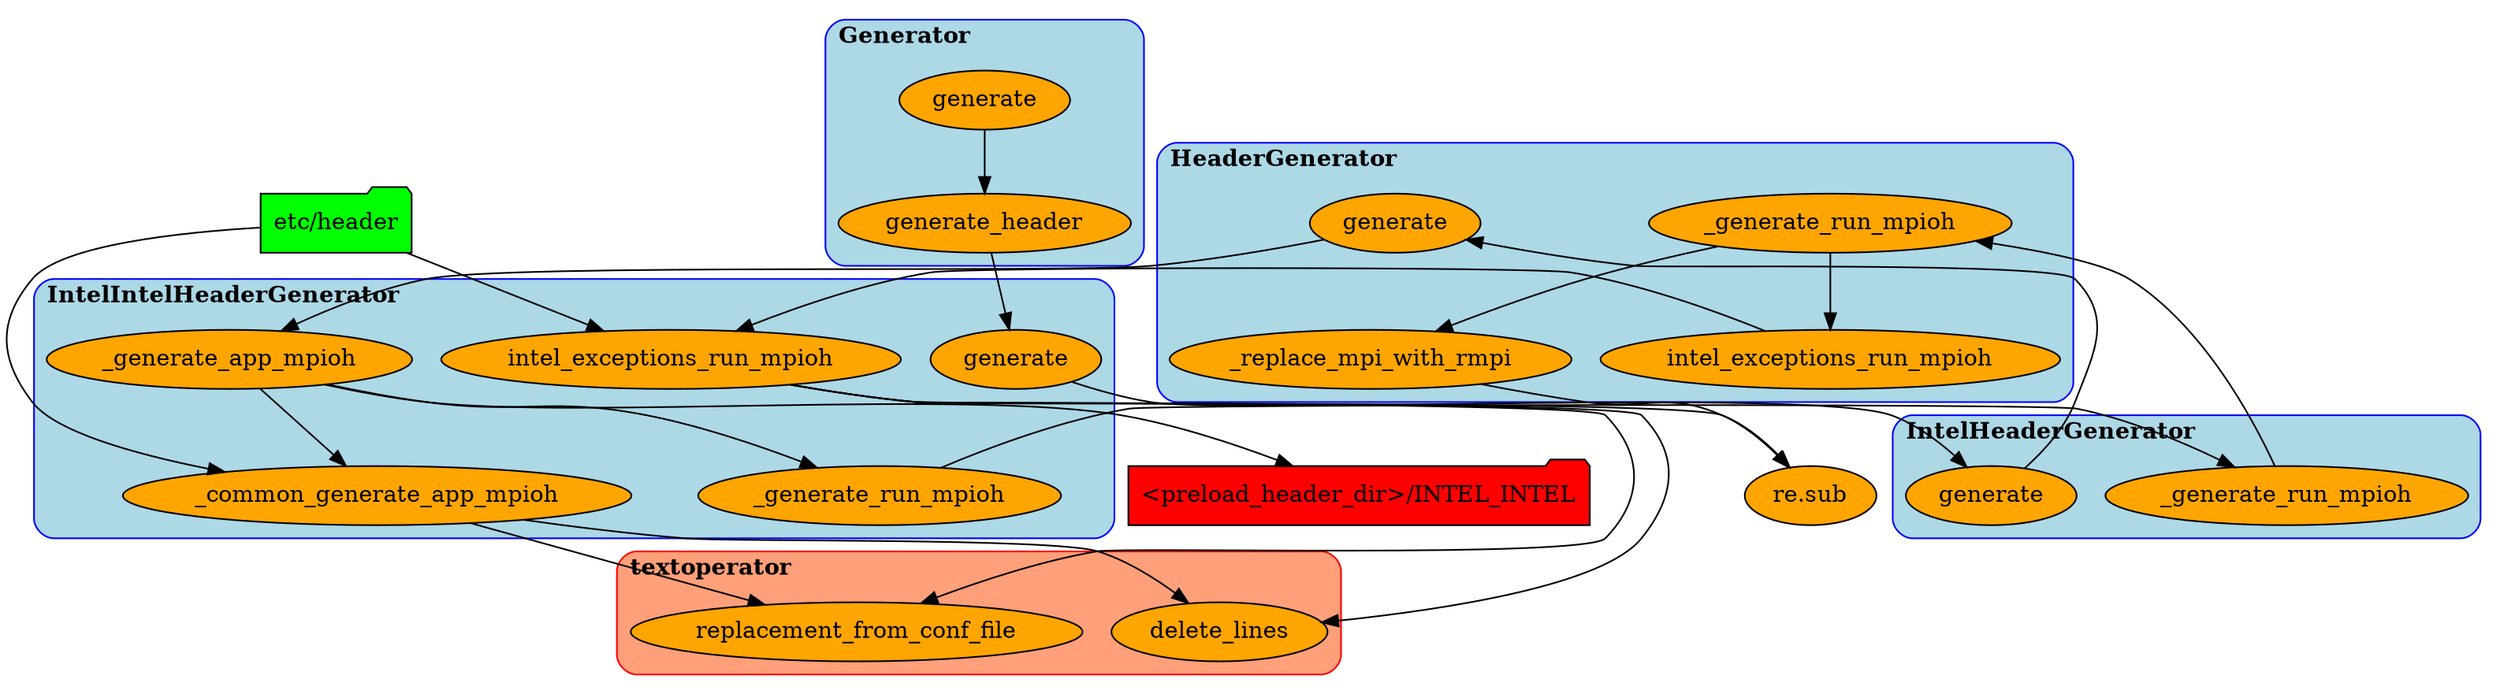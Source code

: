 digraph G {
    rankdir=TB;  // Orientation from top to bottom
    // rankdir=LB;  // Orientation from Rleft to right

    //
    // Classes definition:
    //
    subgraph cluster_class_Generator {
            label=<<B>Generator</B>>;
            labeljust="l";
            color=blue;
            style=rounded;
            bgcolor=lightblue;

            // Method definition: ellipse
            node [shape=ellipse, style=filled, fillcolor=orange];
            Generator_generate [label="generate"];
            Generator_generate_header [label="generate_header"];
            // Links
            Generator_generate -> Generator_generate_header;
    }
    subgraph cluster_class_IntelIntelHeaderGenerator {
            label=<<B>IntelIntelHeaderGenerator</B>>;
            labeljust="l";
            color=blue;
            style=rounded;
            bgcolor=lightblue;

            node [shape=parallelogram, style=filled, fillcolor=green];
            // Method definition: ellipse
            node [shape=ellipse, style=filled, fillcolor=orange];
            IntelIntelHeaderGenerator_generate [label="generate"];
            IntelIntelHeaderGenerator__generate_app_mpioh [label="_generate_app_mpioh"];
            IntelIntelHeaderGenerator__generate_run_mpioh [label="_generate_run_mpioh"];
            IntelIntelHeaderGenerator__common_generate_app_mpioh [label="_common_generate_app_mpioh"];
            IntelHeaderGenerator_intel_exceptions_run_mpioh [label="intel_exceptions_run_mpioh"]
            // Links
            IntelIntelHeaderGenerator__generate_app_mpioh -> IntelIntelHeaderGenerator__generate_run_mpioh;
            IntelIntelHeaderGenerator__generate_app_mpioh -> IntelIntelHeaderGenerator__common_generate_app_mpioh;

    }
    subgraph cluster_class_IntelHeaderGenerator {
            label=<<B>IntelHeaderGenerator</B>>;
            labeljust="l";
            color=blue;
            style=rounded;
            bgcolor=lightblue;

            // Method definition: ellipse
            node [shape=ellipse, style=filled, fillcolor=orange];
            IntelHeaderGenerator_generate [label="generate"];
            IntelHeaderGenerator__generate_run_mpioh [label="_generate_run_mpioh"];
    }
    subgraph cluster_class_HeaderGenerator {
            label=<<B>HeaderGenerator</B>>;
            labeljust="l";
            color=blue;
            style=rounded;
            bgcolor=lightblue;

            // Method definition: ellipse
            node [shape=ellipse, style=filled, fillcolor=orange];
            HeaderGenerator_generate [label="generate"];
            HeaderGenerator__generate_run_mpioh [label="_generate_run_mpioh"];
            HeaderGenerator__replace_mpi_with_rmpi [label="_replace_mpi_with_rmpi"];
            HeaderGenerator_intel_exceptions_run_mpioh [label="intel_exceptions_run_mpioh"]
            // Output: parallelogram
            // Links
            HeaderGenerator__generate_run_mpioh -> HeaderGenerator__replace_mpi_with_rmpi;
            HeaderGenerator__generate_run_mpioh -> HeaderGenerator_intel_exceptions_run_mpioh;
    }

    // Module definition: rectangle
    subgraph cluster_module_textoperator {
            label=<<B>textoperator</B>>;
            labeljust="l";
            color=red;
            style=rounded;
            bgcolor=lightsalmon;

            // Method definition: ellipse
            node [shape=ellipse, style=filled, fillcolor=orange];
            textoperator_replacement_from_conf_file [label="replacement_from_conf_file"];
            textoperator_delete_lines [label="delete_lines"];
    }

    node [shape=ellipse, style=filled, fillcolor=orange];
    resub [label="re.sub"];


    //
    node [shape=folder, style=filled, fillcolor=red];
    INTEL_INTEL [label="<preload_header_dir>/INTEL_INTEL"]
    node [shape=folder, style=filled, fillcolor=green];
    etc [label="etc/header"];
    //

    //
    // Functionnal relationship
    //
    Generator_generate_header -> IntelIntelHeaderGenerator_generate;
    IntelIntelHeaderGenerator_generate -> IntelHeaderGenerator_generate;
    IntelHeaderGenerator_generate -> HeaderGenerator_generate;

    HeaderGenerator_generate -> IntelIntelHeaderGenerator__generate_app_mpioh;
    IntelIntelHeaderGenerator__common_generate_app_mpioh -> textoperator_replacement_from_conf_file;
    IntelIntelHeaderGenerator__common_generate_app_mpioh -> textoperator_delete_lines;
    IntelIntelHeaderGenerator__generate_run_mpioh -> IntelHeaderGenerator__generate_run_mpioh;
    IntelHeaderGenerator__generate_run_mpioh -> HeaderGenerator__generate_run_mpioh;
    HeaderGenerator__replace_mpi_with_rmpi -> resub;
    HeaderGenerator_intel_exceptions_run_mpioh -> IntelHeaderGenerator_intel_exceptions_run_mpioh;
    IntelHeaderGenerator_intel_exceptions_run_mpioh -> resub;
    IntelHeaderGenerator_intel_exceptions_run_mpioh -> textoperator_delete_lines;
    IntelHeaderGenerator_intel_exceptions_run_mpioh -> textoperator_replacement_from_conf_file;
//    HeaderGenerator_generate -> IntelIntelHeaderGenerator__generate_app_mpih;

    //
    // Data Flow
    //
    etc -> IntelIntelHeaderGenerator__common_generate_app_mpioh;
    etc -> IntelHeaderGenerator_intel_exceptions_run_mpioh;
//    IntelIntelHeaderGenerator -> INTEL_INTEL;
    IntelIntelHeaderGenerator__generate_app_mpioh -> INTEL_INTEL;
}

